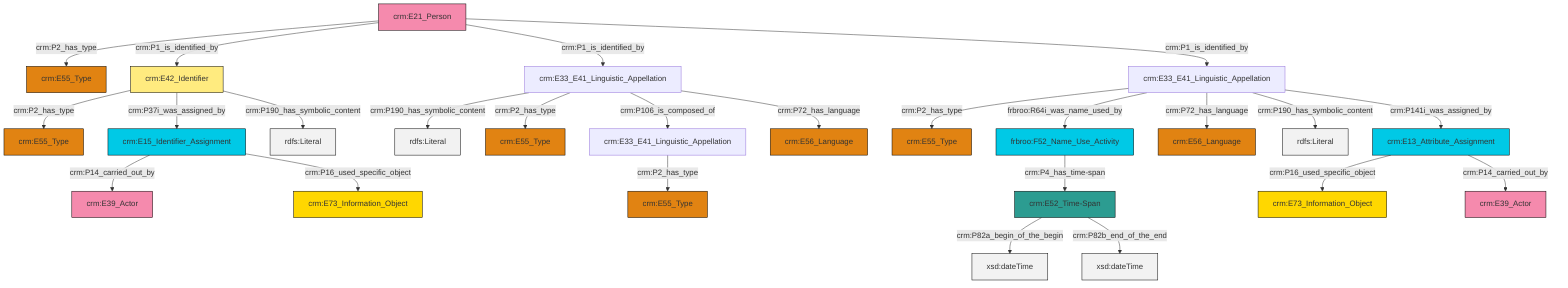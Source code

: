 graph TD
classDef Literal fill:#f2f2f2,stroke:#000000;
classDef CRM_Entity fill:#FFFFFF,stroke:#000000;
classDef Temporal_Entity fill:#00C9E6, stroke:#000000;
classDef Type fill:#E18312, stroke:#000000;
classDef Time-Span fill:#2C9C91, stroke:#000000;
classDef Appellation fill:#FFEB7F, stroke:#000000;
classDef Place fill:#008836, stroke:#000000;
classDef Persistent_Item fill:#B266B2, stroke:#000000;
classDef Conceptual_Object fill:#FFD700, stroke:#000000;
classDef Physical_Thing fill:#D2B48C, stroke:#000000;
classDef Actor fill:#f58aad, stroke:#000000;
classDef PC_Classes fill:#4ce600, stroke:#000000;
classDef Multi fill:#cccccc,stroke:#000000;

0["crm:E33_E41_Linguistic_Appellation"]:::Default -->|crm:P190_has_symbolic_content| 1[rdfs:Literal]:::Literal
4["crm:E33_E41_Linguistic_Appellation"]:::Default -->|crm:P2_has_type| 5["crm:E55_Type"]:::Type
6["crm:E52_Time-Span"]:::Time-Span -->|crm:P82a_begin_of_the_begin| 7[xsd:dateTime]:::Literal
12["crm:E21_Person"]:::Actor -->|crm:P2_has_type| 13["crm:E55_Type"]:::Type
12["crm:E21_Person"]:::Actor -->|crm:P1_is_identified_by| 17["crm:E42_Identifier"]:::Appellation
4["crm:E33_E41_Linguistic_Appellation"]:::Default -->|frbroo:R64i_was_name_used_by| 2["frbroo:F52_Name_Use_Activity"]:::Temporal_Entity
4["crm:E33_E41_Linguistic_Appellation"]:::Default -->|crm:P72_has_language| 18["crm:E56_Language"]:::Type
4["crm:E33_E41_Linguistic_Appellation"]:::Default -->|crm:P190_has_symbolic_content| 19[rdfs:Literal]:::Literal
10["crm:E13_Attribute_Assignment"]:::Temporal_Entity -->|crm:P16_used_specific_object| 22["crm:E73_Information_Object"]:::Conceptual_Object
12["crm:E21_Person"]:::Actor -->|crm:P1_is_identified_by| 0["crm:E33_E41_Linguistic_Appellation"]:::Default
24["crm:E15_Identifier_Assignment"]:::Temporal_Entity -->|crm:P14_carried_out_by| 20["crm:E39_Actor"]:::Actor
0["crm:E33_E41_Linguistic_Appellation"]:::Default -->|crm:P2_has_type| 8["crm:E55_Type"]:::Type
27["crm:E33_E41_Linguistic_Appellation"]:::Default -->|crm:P2_has_type| 28["crm:E55_Type"]:::Type
2["frbroo:F52_Name_Use_Activity"]:::Temporal_Entity -->|crm:P4_has_time-span| 6["crm:E52_Time-Span"]:::Time-Span
17["crm:E42_Identifier"]:::Appellation -->|crm:P2_has_type| 32["crm:E55_Type"]:::Type
17["crm:E42_Identifier"]:::Appellation -->|crm:P37i_was_assigned_by| 24["crm:E15_Identifier_Assignment"]:::Temporal_Entity
12["crm:E21_Person"]:::Actor -->|crm:P1_is_identified_by| 4["crm:E33_E41_Linguistic_Appellation"]:::Default
0["crm:E33_E41_Linguistic_Appellation"]:::Default -->|crm:P106_is_composed_of| 27["crm:E33_E41_Linguistic_Appellation"]:::Default
0["crm:E33_E41_Linguistic_Appellation"]:::Default -->|crm:P72_has_language| 33["crm:E56_Language"]:::Type
17["crm:E42_Identifier"]:::Appellation -->|crm:P190_has_symbolic_content| 38[rdfs:Literal]:::Literal
24["crm:E15_Identifier_Assignment"]:::Temporal_Entity -->|crm:P16_used_specific_object| 30["crm:E73_Information_Object"]:::Conceptual_Object
10["crm:E13_Attribute_Assignment"]:::Temporal_Entity -->|crm:P14_carried_out_by| 36["crm:E39_Actor"]:::Actor
4["crm:E33_E41_Linguistic_Appellation"]:::Default -->|crm:P141i_was_assigned_by| 10["crm:E13_Attribute_Assignment"]:::Temporal_Entity
6["crm:E52_Time-Span"]:::Time-Span -->|crm:P82b_end_of_the_end| 46[xsd:dateTime]:::Literal
